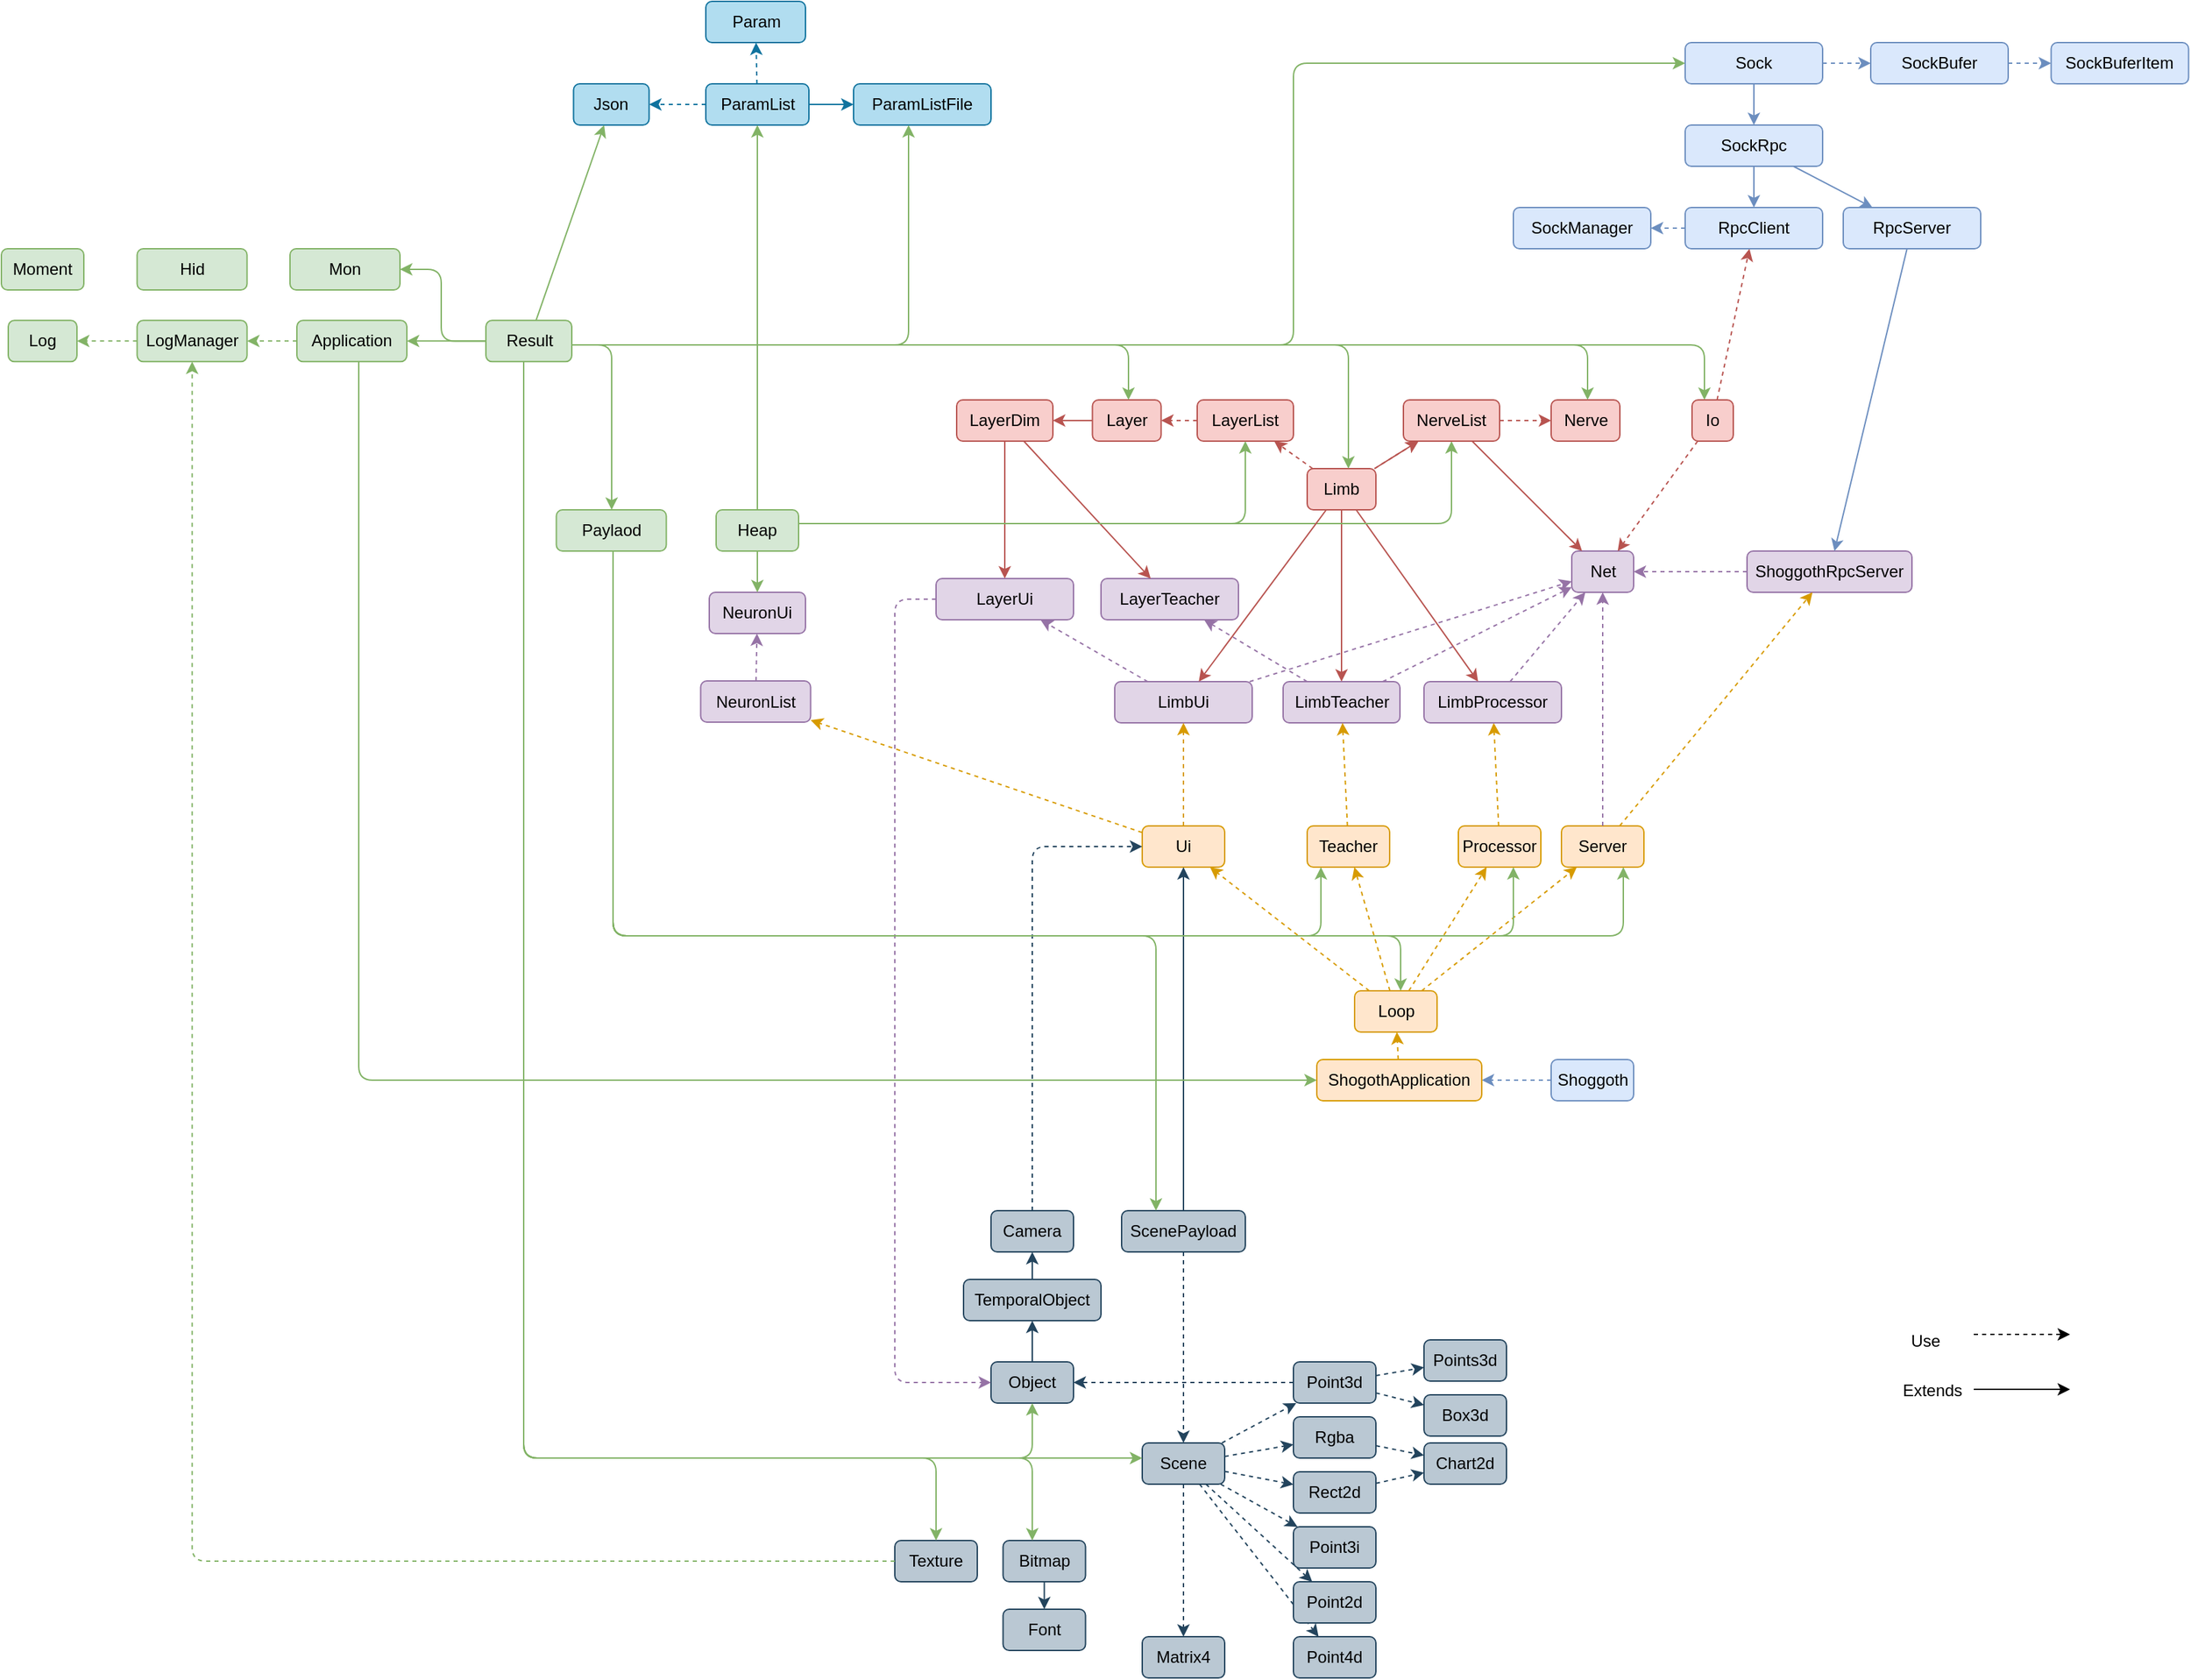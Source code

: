 <mxfile version="24.0.2" type="device">
  <diagram name="Страница — 1" id="72SPT2geHqqNimbWTybM">
    <mxGraphModel dx="3086" dy="752" grid="1" gridSize="10" guides="1" tooltips="1" connect="1" arrows="1" fold="1" page="1" pageScale="1" pageWidth="827" pageHeight="1169" background="none" math="0" shadow="0">
      <root>
        <mxCell id="0" />
        <mxCell id="1" parent="0" />
        <mxCell id="BPb5hYeniMufHD9t9Q5h-2" value="Shoggoth" style="text;html=1;align=center;verticalAlign=middle;whiteSpace=wrap;rounded=1;fillColor=#dae8fc;strokeColor=#6c8ebf;" parent="1" vertex="1">
          <mxGeometry x="-242.5" y="860" width="60" height="30" as="geometry" />
        </mxCell>
        <mxCell id="BPb5hYeniMufHD9t9Q5h-4" style="rounded=1;orthogonalLoop=1;jettySize=auto;html=1;dashed=1;fillColor=#dae8fc;strokeColor=#6c8ebf;" parent="1" source="BPb5hYeniMufHD9t9Q5h-2" target="BPb5hYeniMufHD9t9Q5h-3" edge="1">
          <mxGeometry relative="1" as="geometry">
            <mxPoint x="178.25" y="330" as="sourcePoint" />
          </mxGeometry>
        </mxCell>
        <mxCell id="BPb5hYeniMufHD9t9Q5h-3" value="ShogothApplication" style="text;html=1;align=center;verticalAlign=middle;whiteSpace=wrap;rounded=1;fillColor=#ffe6cc;strokeColor=#d79b00;" parent="1" vertex="1">
          <mxGeometry x="-413" y="860" width="120" height="30" as="geometry" />
        </mxCell>
        <mxCell id="BPb5hYeniMufHD9t9Q5h-6" style="rounded=1;orthogonalLoop=1;jettySize=auto;html=1;dashed=1;fillColor=#ffe6cc;strokeColor=#d79b00;" parent="1" source="BPb5hYeniMufHD9t9Q5h-14" target="BPb5hYeniMufHD9t9Q5h-5" edge="1">
          <mxGeometry relative="1" as="geometry">
            <mxPoint x="50" y="325.5" as="targetPoint" />
          </mxGeometry>
        </mxCell>
        <mxCell id="BPb5hYeniMufHD9t9Q5h-5" value="Server" style="text;html=1;align=center;verticalAlign=middle;whiteSpace=wrap;rounded=1;fillColor=#ffe6cc;strokeColor=#d79b00;" parent="1" vertex="1">
          <mxGeometry x="-235" y="690" width="60" height="30" as="geometry" />
        </mxCell>
        <mxCell id="BPb5hYeniMufHD9t9Q5h-8" style="rounded=1;orthogonalLoop=1;jettySize=auto;html=1;dashed=1;fillColor=#ffe6cc;strokeColor=#d79b00;" parent="1" source="BPb5hYeniMufHD9t9Q5h-14" target="BPb5hYeniMufHD9t9Q5h-7" edge="1">
          <mxGeometry relative="1" as="geometry">
            <mxPoint x="30" y="305.5" as="targetPoint" />
          </mxGeometry>
        </mxCell>
        <mxCell id="BPb5hYeniMufHD9t9Q5h-7" value="Teacher" style="text;html=1;align=center;verticalAlign=middle;whiteSpace=wrap;rounded=1;fillColor=#ffe6cc;strokeColor=#d79b00;" parent="1" vertex="1">
          <mxGeometry x="-420" y="690" width="60" height="30" as="geometry" />
        </mxCell>
        <mxCell id="BPb5hYeniMufHD9t9Q5h-9" value="Application" style="text;html=1;align=center;verticalAlign=middle;whiteSpace=wrap;rounded=1;fillColor=#d5e8d4;strokeColor=#82b366;" parent="1" vertex="1">
          <mxGeometry x="-1155" y="322.16" width="80" height="30" as="geometry" />
        </mxCell>
        <mxCell id="BPb5hYeniMufHD9t9Q5h-12" style="rounded=1;orthogonalLoop=1;jettySize=auto;html=1;dashed=1;fillColor=#ffe6cc;strokeColor=#d79b00;" parent="1" source="BPb5hYeniMufHD9t9Q5h-14" target="BPb5hYeniMufHD9t9Q5h-11" edge="1">
          <mxGeometry relative="1" as="geometry">
            <mxPoint x="220" y="665.5" as="targetPoint" />
          </mxGeometry>
        </mxCell>
        <mxCell id="BPb5hYeniMufHD9t9Q5h-11" value="Ui" style="text;html=1;align=center;verticalAlign=middle;whiteSpace=wrap;rounded=1;fillColor=#ffe6cc;strokeColor=#d79b00;" parent="1" vertex="1">
          <mxGeometry x="-540" y="690" width="60" height="30" as="geometry" />
        </mxCell>
        <mxCell id="BPb5hYeniMufHD9t9Q5h-15" style="rounded=1;orthogonalLoop=1;jettySize=auto;html=1;dashed=1;fillColor=#ffe6cc;strokeColor=#d79b00;" parent="1" source="BPb5hYeniMufHD9t9Q5h-3" target="BPb5hYeniMufHD9t9Q5h-14" edge="1">
          <mxGeometry relative="1" as="geometry">
            <mxPoint x="167" y="490" as="targetPoint" />
          </mxGeometry>
        </mxCell>
        <mxCell id="BPb5hYeniMufHD9t9Q5h-14" value="Loop" style="text;html=1;align=center;verticalAlign=middle;whiteSpace=wrap;rounded=1;fillColor=#ffe6cc;strokeColor=#d79b00;" parent="1" vertex="1">
          <mxGeometry x="-385.5" y="810" width="60" height="30" as="geometry" />
        </mxCell>
        <mxCell id="BPb5hYeniMufHD9t9Q5h-17" style="rounded=1;orthogonalLoop=1;jettySize=auto;html=1;dashed=1;fillColor=#ffe6cc;strokeColor=#d79b00;" parent="1" source="BPb5hYeniMufHD9t9Q5h-14" target="BPb5hYeniMufHD9t9Q5h-16" edge="1">
          <mxGeometry relative="1" as="geometry">
            <mxPoint x="90" y="315.5" as="targetPoint" />
          </mxGeometry>
        </mxCell>
        <mxCell id="BPb5hYeniMufHD9t9Q5h-16" value="Processor" style="text;html=1;align=center;verticalAlign=middle;whiteSpace=wrap;rounded=1;fillColor=#ffe6cc;strokeColor=#d79b00;" parent="1" vertex="1">
          <mxGeometry x="-310" y="690" width="60" height="30" as="geometry" />
        </mxCell>
        <mxCell id="BPb5hYeniMufHD9t9Q5h-19" style="rounded=1;orthogonalLoop=1;jettySize=auto;html=1;fillColor=#d5e8d4;strokeColor=#82b366;edgeStyle=orthogonalEdgeStyle;" parent="1" source="Z55XJMEU9uU-6QPWOgbq-85" target="BPb5hYeniMufHD9t9Q5h-7" edge="1">
          <mxGeometry relative="1" as="geometry">
            <mxPoint x="-820" y="805" as="sourcePoint" />
            <Array as="points">
              <mxPoint x="-925" y="770" />
              <mxPoint x="-410" y="770" />
            </Array>
          </mxGeometry>
        </mxCell>
        <mxCell id="BPb5hYeniMufHD9t9Q5h-24" style="rounded=1;orthogonalLoop=1;jettySize=auto;html=1;fillColor=#d5e8d4;strokeColor=#82b366;edgeStyle=orthogonalEdgeStyle;" parent="1" source="Z55XJMEU9uU-6QPWOgbq-85" target="BPb5hYeniMufHD9t9Q5h-14" edge="1">
          <mxGeometry relative="1" as="geometry">
            <mxPoint x="-820" y="805" as="sourcePoint" />
            <Array as="points">
              <mxPoint x="-925" y="770" />
              <mxPoint x="-352" y="770" />
            </Array>
          </mxGeometry>
        </mxCell>
        <mxCell id="BPb5hYeniMufHD9t9Q5h-20" style="rounded=1;orthogonalLoop=1;jettySize=auto;html=1;fillColor=#bac8d3;strokeColor=#23445d;" parent="1" source="Z55XJMEU9uU-6QPWOgbq-20" target="BPb5hYeniMufHD9t9Q5h-11" edge="1">
          <mxGeometry relative="1" as="geometry">
            <mxPoint x="-210" y="540" as="sourcePoint" />
            <mxPoint x="-60" y="400" as="targetPoint" />
          </mxGeometry>
        </mxCell>
        <mxCell id="BPb5hYeniMufHD9t9Q5h-22" style="rounded=1;orthogonalLoop=1;jettySize=auto;html=1;fillColor=#d5e8d4;strokeColor=#82b366;edgeStyle=orthogonalEdgeStyle;" parent="1" source="Z55XJMEU9uU-6QPWOgbq-85" target="BPb5hYeniMufHD9t9Q5h-5" edge="1">
          <mxGeometry relative="1" as="geometry">
            <mxPoint x="-820" y="805" as="sourcePoint" />
            <mxPoint x="-75" y="280" as="targetPoint" />
            <Array as="points">
              <mxPoint x="-925" y="770" />
              <mxPoint x="-190" y="770" />
            </Array>
          </mxGeometry>
        </mxCell>
        <mxCell id="BPb5hYeniMufHD9t9Q5h-23" style="rounded=1;orthogonalLoop=1;jettySize=auto;html=1;fillColor=#d5e8d4;strokeColor=#82b366;edgeStyle=orthogonalEdgeStyle;" parent="1" source="Z55XJMEU9uU-6QPWOgbq-85" target="BPb5hYeniMufHD9t9Q5h-16" edge="1">
          <mxGeometry relative="1" as="geometry">
            <mxPoint x="-820" y="805" as="sourcePoint" />
            <mxPoint x="-70" y="230" as="targetPoint" />
            <Array as="points">
              <mxPoint x="-925" y="770" />
              <mxPoint x="-270" y="770" />
            </Array>
          </mxGeometry>
        </mxCell>
        <mxCell id="BPb5hYeniMufHD9t9Q5h-28" style="rounded=1;orthogonalLoop=1;jettySize=auto;html=1;dashed=1;fillColor=#ffe6cc;strokeColor=#d79b00;" parent="1" source="BPb5hYeniMufHD9t9Q5h-16" target="BPb5hYeniMufHD9t9Q5h-25" edge="1">
          <mxGeometry relative="1" as="geometry">
            <mxPoint x="-210" y="660" as="targetPoint" />
          </mxGeometry>
        </mxCell>
        <mxCell id="BPb5hYeniMufHD9t9Q5h-25" value="LimbProcessor" style="text;html=1;align=center;verticalAlign=middle;whiteSpace=wrap;rounded=1;fillColor=#e1d5e7;strokeColor=#9673a6;" parent="1" vertex="1">
          <mxGeometry x="-335" y="585" width="100" height="30" as="geometry" />
        </mxCell>
        <mxCell id="BPb5hYeniMufHD9t9Q5h-26" value="LimbTeacher" style="text;html=1;align=center;verticalAlign=middle;whiteSpace=wrap;rounded=1;fillColor=#e1d5e7;strokeColor=#9673a6;" parent="1" vertex="1">
          <mxGeometry x="-437.5" y="585" width="85" height="30" as="geometry" />
        </mxCell>
        <mxCell id="BPb5hYeniMufHD9t9Q5h-27" value="LimbUi" style="text;html=1;align=center;verticalAlign=middle;whiteSpace=wrap;rounded=1;fillColor=#e1d5e7;strokeColor=#9673a6;" parent="1" vertex="1">
          <mxGeometry x="-560" y="585" width="100" height="30" as="geometry" />
        </mxCell>
        <mxCell id="BPb5hYeniMufHD9t9Q5h-29" style="rounded=1;orthogonalLoop=1;jettySize=auto;html=1;dashed=1;fillColor=#ffe6cc;strokeColor=#d79b00;" parent="1" source="BPb5hYeniMufHD9t9Q5h-7" target="BPb5hYeniMufHD9t9Q5h-26" edge="1">
          <mxGeometry relative="1" as="geometry">
            <mxPoint x="-190" y="372" as="sourcePoint" />
            <mxPoint x="-190" y="610" as="targetPoint" />
          </mxGeometry>
        </mxCell>
        <mxCell id="BPb5hYeniMufHD9t9Q5h-31" style="rounded=1;orthogonalLoop=1;jettySize=auto;html=1;dashed=1;fillColor=#ffe6cc;strokeColor=#d79b00;" parent="1" source="BPb5hYeniMufHD9t9Q5h-11" target="BPb5hYeniMufHD9t9Q5h-27" edge="1">
          <mxGeometry relative="1" as="geometry">
            <mxPoint x="-195" y="300" as="sourcePoint" />
            <mxPoint x="-230" y="620" as="targetPoint" />
          </mxGeometry>
        </mxCell>
        <mxCell id="BPb5hYeniMufHD9t9Q5h-32" value="Limb" style="text;html=1;align=center;verticalAlign=middle;whiteSpace=wrap;rounded=1;fillColor=#f8cecc;strokeColor=#b85450;" parent="1" vertex="1">
          <mxGeometry x="-420" y="430" width="50" height="30" as="geometry" />
        </mxCell>
        <mxCell id="BPb5hYeniMufHD9t9Q5h-33" style="rounded=1;orthogonalLoop=1;jettySize=auto;html=1;fillColor=#f8cecc;strokeColor=#b85450;" parent="1" source="BPb5hYeniMufHD9t9Q5h-32" target="BPb5hYeniMufHD9t9Q5h-25" edge="1">
          <mxGeometry relative="1" as="geometry">
            <mxPoint x="-227" y="250" as="sourcePoint" />
            <mxPoint x="-102" y="400" as="targetPoint" />
            <Array as="points" />
          </mxGeometry>
        </mxCell>
        <mxCell id="BPb5hYeniMufHD9t9Q5h-35" style="rounded=1;orthogonalLoop=1;jettySize=auto;html=1;fillColor=#f8cecc;strokeColor=#b85450;" parent="1" source="BPb5hYeniMufHD9t9Q5h-32" target="BPb5hYeniMufHD9t9Q5h-26" edge="1">
          <mxGeometry relative="1" as="geometry">
            <mxPoint x="-353" y="365" as="sourcePoint" />
            <mxPoint x="-290" y="365" as="targetPoint" />
            <Array as="points" />
          </mxGeometry>
        </mxCell>
        <mxCell id="BPb5hYeniMufHD9t9Q5h-36" value="Net" style="text;html=1;align=center;verticalAlign=middle;whiteSpace=wrap;rounded=1;fillColor=#e1d5e7;strokeColor=#9673a6;" parent="1" vertex="1">
          <mxGeometry x="-227.5" y="490" width="45" height="30" as="geometry" />
        </mxCell>
        <mxCell id="BPb5hYeniMufHD9t9Q5h-37" style="rounded=1;orthogonalLoop=1;jettySize=auto;html=1;fillColor=#f8cecc;strokeColor=#b85450;" parent="1" source="BPb5hYeniMufHD9t9Q5h-69" target="BPb5hYeniMufHD9t9Q5h-36" edge="1">
          <mxGeometry relative="1" as="geometry">
            <mxPoint x="-371" y="400" as="sourcePoint" />
            <mxPoint x="-306" y="420" as="targetPoint" />
            <Array as="points" />
          </mxGeometry>
        </mxCell>
        <mxCell id="BPb5hYeniMufHD9t9Q5h-39" style="rounded=1;orthogonalLoop=1;jettySize=auto;html=1;dashed=1;fillColor=#e1d5e7;strokeColor=#9673a6;" parent="1" source="BPb5hYeniMufHD9t9Q5h-25" target="BPb5hYeniMufHD9t9Q5h-36" edge="1">
          <mxGeometry relative="1" as="geometry">
            <mxPoint x="-190" y="415" as="sourcePoint" />
            <mxPoint x="-230" y="190" as="targetPoint" />
          </mxGeometry>
        </mxCell>
        <mxCell id="BPb5hYeniMufHD9t9Q5h-40" style="rounded=1;orthogonalLoop=1;jettySize=auto;html=1;dashed=1;fillColor=#e1d5e7;strokeColor=#9673a6;" parent="1" source="BPb5hYeniMufHD9t9Q5h-27" target="BPb5hYeniMufHD9t9Q5h-36" edge="1">
          <mxGeometry relative="1" as="geometry">
            <mxPoint x="-362" y="460" as="sourcePoint" />
            <mxPoint x="-220" y="180" as="targetPoint" />
          </mxGeometry>
        </mxCell>
        <mxCell id="BPb5hYeniMufHD9t9Q5h-41" style="rounded=1;orthogonalLoop=1;jettySize=auto;html=1;dashed=1;fillColor=#e1d5e7;strokeColor=#9673a6;" parent="1" source="BPb5hYeniMufHD9t9Q5h-26" target="BPb5hYeniMufHD9t9Q5h-36" edge="1">
          <mxGeometry relative="1" as="geometry">
            <mxPoint x="-381" y="460" as="sourcePoint" />
            <mxPoint x="-225" y="210" as="targetPoint" />
          </mxGeometry>
        </mxCell>
        <mxCell id="BPb5hYeniMufHD9t9Q5h-42" value="Layer" style="text;html=1;align=center;verticalAlign=middle;whiteSpace=wrap;rounded=1;fillColor=#f8cecc;strokeColor=#b85450;" parent="1" vertex="1">
          <mxGeometry x="-576.25" y="380" width="50" height="30" as="geometry" />
        </mxCell>
        <mxCell id="BPb5hYeniMufHD9t9Q5h-44" value="LayerTeacher" style="text;html=1;align=center;verticalAlign=middle;whiteSpace=wrap;rounded=1;fillColor=#e1d5e7;strokeColor=#9673a6;" parent="1" vertex="1">
          <mxGeometry x="-570" y="510" width="100" height="30" as="geometry" />
        </mxCell>
        <mxCell id="BPb5hYeniMufHD9t9Q5h-45" style="rounded=1;orthogonalLoop=1;jettySize=auto;html=1;fillColor=#f8cecc;strokeColor=#b85450;" parent="1" source="BPb5hYeniMufHD9t9Q5h-53" target="BPb5hYeniMufHD9t9Q5h-44" edge="1">
          <mxGeometry relative="1" as="geometry">
            <mxPoint x="-379" y="330" as="sourcePoint" />
            <mxPoint x="-264" y="400" as="targetPoint" />
          </mxGeometry>
        </mxCell>
        <mxCell id="BPb5hYeniMufHD9t9Q5h-46" style="rounded=1;orthogonalLoop=1;jettySize=auto;html=1;dashed=1;fillColor=#e1d5e7;strokeColor=#9673a6;" parent="1" source="BPb5hYeniMufHD9t9Q5h-26" target="BPb5hYeniMufHD9t9Q5h-44" edge="1">
          <mxGeometry relative="1" as="geometry">
            <mxPoint x="-363" y="345" as="sourcePoint" />
            <mxPoint x="-380" y="450" as="targetPoint" />
          </mxGeometry>
        </mxCell>
        <mxCell id="BPb5hYeniMufHD9t9Q5h-47" value="LayerUi" style="text;html=1;align=center;verticalAlign=middle;whiteSpace=wrap;rounded=1;fillColor=#e1d5e7;strokeColor=#9673a6;" parent="1" vertex="1">
          <mxGeometry x="-690" y="510" width="100" height="30" as="geometry" />
        </mxCell>
        <mxCell id="BPb5hYeniMufHD9t9Q5h-48" style="rounded=1;orthogonalLoop=1;jettySize=auto;html=1;dashed=1;fillColor=#e1d5e7;strokeColor=#9673a6;" parent="1" source="BPb5hYeniMufHD9t9Q5h-27" target="BPb5hYeniMufHD9t9Q5h-47" edge="1">
          <mxGeometry relative="1" as="geometry">
            <mxPoint x="-360" y="190" as="sourcePoint" />
            <mxPoint x="-300" y="610" as="targetPoint" />
          </mxGeometry>
        </mxCell>
        <mxCell id="BPb5hYeniMufHD9t9Q5h-49" style="rounded=1;orthogonalLoop=1;jettySize=auto;html=1;fillColor=#f8cecc;strokeColor=#b85450;" parent="1" source="BPb5hYeniMufHD9t9Q5h-42" target="BPb5hYeniMufHD9t9Q5h-53" edge="1">
          <mxGeometry relative="1" as="geometry">
            <mxPoint x="-95" y="325" as="sourcePoint" />
            <mxPoint x="-55" y="325" as="targetPoint" />
          </mxGeometry>
        </mxCell>
        <mxCell id="BPb5hYeniMufHD9t9Q5h-52" style="rounded=1;orthogonalLoop=1;jettySize=auto;html=1;dashed=1;fillColor=#f8cecc;strokeColor=#b85450;" parent="1" source="BPb5hYeniMufHD9t9Q5h-51" target="BPb5hYeniMufHD9t9Q5h-36" edge="1">
          <mxGeometry relative="1" as="geometry">
            <mxPoint x="-346" y="280" as="sourcePoint" />
            <mxPoint x="-420" y="220" as="targetPoint" />
          </mxGeometry>
        </mxCell>
        <mxCell id="BPb5hYeniMufHD9t9Q5h-53" value="LayerDim" style="text;html=1;align=center;verticalAlign=middle;whiteSpace=wrap;rounded=1;fillColor=#f8cecc;strokeColor=#b85450;" parent="1" vertex="1">
          <mxGeometry x="-675" y="380" width="70" height="30" as="geometry" />
        </mxCell>
        <mxCell id="BPb5hYeniMufHD9t9Q5h-54" style="rounded=1;orthogonalLoop=1;jettySize=auto;html=1;fillColor=#f8cecc;strokeColor=#b85450;" parent="1" source="BPb5hYeniMufHD9t9Q5h-53" target="BPb5hYeniMufHD9t9Q5h-47" edge="1">
          <mxGeometry relative="1" as="geometry">
            <mxPoint x="-460" y="378" as="sourcePoint" />
            <mxPoint x="-290" y="422" as="targetPoint" />
          </mxGeometry>
        </mxCell>
        <mxCell id="BPb5hYeniMufHD9t9Q5h-55" value="NeuronUi" style="text;html=1;align=center;verticalAlign=middle;whiteSpace=wrap;rounded=1;fillColor=#e1d5e7;strokeColor=#9673a6;" parent="1" vertex="1">
          <mxGeometry x="-855" y="520" width="70" height="30" as="geometry" />
        </mxCell>
        <mxCell id="BPb5hYeniMufHD9t9Q5h-57" value="NeuronList" style="text;html=1;align=center;verticalAlign=middle;whiteSpace=wrap;rounded=1;fillColor=#e1d5e7;strokeColor=#9673a6;" parent="1" vertex="1">
          <mxGeometry x="-861.25" y="584.5" width="80" height="30" as="geometry" />
        </mxCell>
        <mxCell id="BPb5hYeniMufHD9t9Q5h-58" style="rounded=1;orthogonalLoop=1;jettySize=auto;html=1;fillColor=#d5e8d4;strokeColor=#82b366;" parent="1" source="Z55XJMEU9uU-6QPWOgbq-43" target="BPb5hYeniMufHD9t9Q5h-55" edge="1">
          <mxGeometry relative="1" as="geometry">
            <mxPoint x="-10" y="435" as="sourcePoint" />
            <mxPoint x="-60" y="435" as="targetPoint" />
            <Array as="points" />
          </mxGeometry>
        </mxCell>
        <mxCell id="BPb5hYeniMufHD9t9Q5h-59" style="rounded=1;orthogonalLoop=1;jettySize=auto;html=1;dashed=1;fillColor=#e1d5e7;strokeColor=#9673a6;" parent="1" source="BPb5hYeniMufHD9t9Q5h-57" target="BPb5hYeniMufHD9t9Q5h-55" edge="1">
          <mxGeometry relative="1" as="geometry">
            <mxPoint x="-273" y="500" as="sourcePoint" />
            <mxPoint x="-490" y="830" as="targetPoint" />
          </mxGeometry>
        </mxCell>
        <mxCell id="BPb5hYeniMufHD9t9Q5h-61" style="rounded=1;orthogonalLoop=1;jettySize=auto;html=1;edgeStyle=orthogonalEdgeStyle;fillColor=#d5e8d4;strokeColor=#82b366;" parent="1" source="Z55XJMEU9uU-6QPWOgbq-44" target="BPb5hYeniMufHD9t9Q5h-42" edge="1">
          <mxGeometry relative="1" as="geometry">
            <mxPoint x="-520" y="545" as="sourcePoint" />
            <mxPoint x="-470" y="545" as="targetPoint" />
            <Array as="points">
              <mxPoint x="-550" y="340" />
            </Array>
          </mxGeometry>
        </mxCell>
        <mxCell id="BPb5hYeniMufHD9t9Q5h-62" value="LayerList" style="text;html=1;align=center;verticalAlign=middle;whiteSpace=wrap;rounded=1;fillColor=#f8cecc;strokeColor=#b85450;" parent="1" vertex="1">
          <mxGeometry x="-500" y="380" width="70" height="30" as="geometry" />
        </mxCell>
        <mxCell id="BPb5hYeniMufHD9t9Q5h-63" style="rounded=1;orthogonalLoop=1;jettySize=auto;html=1;edgeStyle=orthogonalEdgeStyle;fillColor=#d5e8d4;strokeColor=#82b366;" parent="1" source="Z55XJMEU9uU-6QPWOgbq-43" target="BPb5hYeniMufHD9t9Q5h-69" edge="1">
          <mxGeometry relative="1" as="geometry">
            <mxPoint x="120" y="696" as="sourcePoint" />
            <mxPoint x="-230" y="704" as="targetPoint" />
            <Array as="points">
              <mxPoint x="-757" y="470" />
              <mxPoint x="-305" y="470" />
            </Array>
          </mxGeometry>
        </mxCell>
        <mxCell id="BPb5hYeniMufHD9t9Q5h-64" style="rounded=1;orthogonalLoop=1;jettySize=auto;html=1;dashed=1;fillColor=#f8cecc;strokeColor=#b85450;" parent="1" source="BPb5hYeniMufHD9t9Q5h-62" target="BPb5hYeniMufHD9t9Q5h-42" edge="1">
          <mxGeometry relative="1" as="geometry">
            <mxPoint x="-36" y="352.5" as="sourcePoint" />
            <mxPoint x="-335" y="520" as="targetPoint" />
          </mxGeometry>
        </mxCell>
        <mxCell id="BPb5hYeniMufHD9t9Q5h-67" value="Nerve" style="text;html=1;align=center;verticalAlign=middle;whiteSpace=wrap;rounded=1;fillColor=#f8cecc;strokeColor=#b85450;" parent="1" vertex="1">
          <mxGeometry x="-242.5" y="380" width="50" height="30" as="geometry" />
        </mxCell>
        <mxCell id="BPb5hYeniMufHD9t9Q5h-68" style="rounded=1;orthogonalLoop=1;jettySize=auto;html=1;edgeStyle=orthogonalEdgeStyle;fillColor=#d5e8d4;strokeColor=#82b366;" parent="1" source="Z55XJMEU9uU-6QPWOgbq-44" target="BPb5hYeniMufHD9t9Q5h-67" edge="1">
          <mxGeometry relative="1" as="geometry">
            <mxPoint x="-686" y="560" as="sourcePoint" />
            <mxPoint x="-581" y="710" as="targetPoint" />
            <Array as="points">
              <mxPoint x="-216" y="340" />
            </Array>
          </mxGeometry>
        </mxCell>
        <mxCell id="BPb5hYeniMufHD9t9Q5h-70" style="rounded=1;orthogonalLoop=1;jettySize=auto;html=1;dashed=1;fillColor=#f8cecc;strokeColor=#b85450;" parent="1" source="BPb5hYeniMufHD9t9Q5h-69" target="BPb5hYeniMufHD9t9Q5h-67" edge="1">
          <mxGeometry relative="1" as="geometry">
            <mxPoint x="-345" y="457.5" as="sourcePoint" />
            <mxPoint x="-325" y="320" as="targetPoint" />
          </mxGeometry>
        </mxCell>
        <mxCell id="BPb5hYeniMufHD9t9Q5h-71" style="rounded=1;orthogonalLoop=1;jettySize=auto;html=1;edgeStyle=orthogonalEdgeStyle;fillColor=#d5e8d4;strokeColor=#82b366;" parent="1" source="Z55XJMEU9uU-6QPWOgbq-44" target="BPb5hYeniMufHD9t9Q5h-32" edge="1">
          <mxGeometry relative="1" as="geometry">
            <mxPoint x="-817" y="512" as="sourcePoint" />
            <mxPoint x="-695" y="460" as="targetPoint" />
            <Array as="points">
              <mxPoint x="-390" y="340" />
            </Array>
          </mxGeometry>
        </mxCell>
        <mxCell id="BPb5hYeniMufHD9t9Q5h-72" style="rounded=1;orthogonalLoop=1;jettySize=auto;html=1;edgeStyle=orthogonalEdgeStyle;fillColor=#d5e8d4;strokeColor=#82b366;" parent="1" source="Z55XJMEU9uU-6QPWOgbq-43" target="BPb5hYeniMufHD9t9Q5h-62" edge="1">
          <mxGeometry relative="1" as="geometry">
            <mxPoint x="-747" y="710" as="sourcePoint" />
            <mxPoint x="-580" y="460" as="targetPoint" />
            <Array as="points">
              <mxPoint x="-757" y="470" />
              <mxPoint x="-480" y="470" />
            </Array>
          </mxGeometry>
        </mxCell>
        <mxCell id="BPb5hYeniMufHD9t9Q5h-73" style="rounded=1;orthogonalLoop=1;jettySize=auto;html=1;dashed=1;fillColor=#f8cecc;strokeColor=#b85450;" parent="1" source="BPb5hYeniMufHD9t9Q5h-32" target="BPb5hYeniMufHD9t9Q5h-69" edge="1">
          <mxGeometry relative="1" as="geometry">
            <mxPoint x="-505" y="370" as="sourcePoint" />
            <mxPoint x="-305" y="370" as="targetPoint" />
          </mxGeometry>
        </mxCell>
        <mxCell id="BPb5hYeniMufHD9t9Q5h-74" style="rounded=1;orthogonalLoop=1;jettySize=auto;html=1;dashed=1;fillColor=#f8cecc;strokeColor=#b85450;" parent="1" source="BPb5hYeniMufHD9t9Q5h-32" target="BPb5hYeniMufHD9t9Q5h-62" edge="1">
          <mxGeometry relative="1" as="geometry">
            <mxPoint x="-455" y="425" as="sourcePoint" />
            <mxPoint x="-335" y="470" as="targetPoint" />
          </mxGeometry>
        </mxCell>
        <mxCell id="BPb5hYeniMufHD9t9Q5h-75" value="ShoggothRpcServer" style="text;html=1;align=center;verticalAlign=middle;whiteSpace=wrap;rounded=1;fillColor=#e1d5e7;strokeColor=#9673a6;" parent="1" vertex="1">
          <mxGeometry x="-100" y="490" width="120" height="30" as="geometry" />
        </mxCell>
        <mxCell id="BPb5hYeniMufHD9t9Q5h-76" style="rounded=1;orthogonalLoop=1;jettySize=auto;html=1;dashed=1;fillColor=#ffe6cc;strokeColor=#d79b00;" parent="1" source="BPb5hYeniMufHD9t9Q5h-5" target="BPb5hYeniMufHD9t9Q5h-75" edge="1">
          <mxGeometry relative="1" as="geometry">
            <mxPoint x="-41" y="425.5" as="sourcePoint" />
            <mxPoint x="20" y="335.5" as="targetPoint" />
          </mxGeometry>
        </mxCell>
        <mxCell id="BPb5hYeniMufHD9t9Q5h-78" style="rounded=1;orthogonalLoop=1;jettySize=auto;html=1;fillColor=#dae8fc;strokeColor=#6c8ebf;" parent="1" source="Z55XJMEU9uU-6QPWOgbq-25" target="BPb5hYeniMufHD9t9Q5h-75" edge="1">
          <mxGeometry relative="1" as="geometry">
            <mxPoint x="-70" y="190" as="sourcePoint" />
            <Array as="points" />
          </mxGeometry>
        </mxCell>
        <mxCell id="BPb5hYeniMufHD9t9Q5h-89" style="rounded=1;orthogonalLoop=1;jettySize=auto;html=1;edgeStyle=orthogonalEdgeStyle;fillColor=#d5e8d4;strokeColor=#82b366;" parent="1" source="Z55XJMEU9uU-6QPWOgbq-44" target="BPb5hYeniMufHD9t9Q5h-51" edge="1">
          <mxGeometry relative="1" as="geometry">
            <mxPoint x="-870" y="434" as="sourcePoint" />
            <mxPoint x="-560" y="426" as="targetPoint" />
            <Array as="points">
              <mxPoint x="-131" y="340" />
            </Array>
          </mxGeometry>
        </mxCell>
        <mxCell id="BPb5hYeniMufHD9t9Q5h-92" value="Object" style="text;html=1;align=center;verticalAlign=middle;whiteSpace=wrap;rounded=1;fillColor=#bac8d3;strokeColor=#23445d;" parent="1" vertex="1">
          <mxGeometry x="-650" y="1080" width="60" height="30" as="geometry" />
        </mxCell>
        <mxCell id="BPb5hYeniMufHD9t9Q5h-93" style="rounded=1;orthogonalLoop=1;jettySize=auto;html=1;dashed=1;fillColor=#e1d5e7;strokeColor=#9673a6;edgeStyle=orthogonalEdgeStyle;" parent="1" source="BPb5hYeniMufHD9t9Q5h-47" target="BPb5hYeniMufHD9t9Q5h-92" edge="1">
          <mxGeometry relative="1" as="geometry">
            <mxPoint x="-310" y="620" as="sourcePoint" />
            <mxPoint x="-525" y="440" as="targetPoint" />
            <Array as="points">
              <mxPoint x="-720" y="525" />
              <mxPoint x="-720" y="1095" />
            </Array>
          </mxGeometry>
        </mxCell>
        <mxCell id="Z55XJMEU9uU-6QPWOgbq-3" style="rounded=1;orthogonalLoop=1;jettySize=auto;html=1;dashed=1;fillColor=#e1d5e7;strokeColor=#9673a6;" parent="1" source="BPb5hYeniMufHD9t9Q5h-75" target="BPb5hYeniMufHD9t9Q5h-36" edge="1">
          <mxGeometry relative="1" as="geometry">
            <mxPoint x="-250" y="185" as="sourcePoint" />
            <mxPoint x="-400" y="255" as="targetPoint" />
          </mxGeometry>
        </mxCell>
        <mxCell id="Z55XJMEU9uU-6QPWOgbq-4" style="rounded=1;orthogonalLoop=1;jettySize=auto;html=1;dashed=1;" parent="1" edge="1">
          <mxGeometry relative="1" as="geometry">
            <mxPoint x="65" y="1060" as="sourcePoint" />
            <mxPoint x="135" y="1060" as="targetPoint" />
          </mxGeometry>
        </mxCell>
        <mxCell id="Z55XJMEU9uU-6QPWOgbq-5" value="Use" style="text;html=1;align=center;verticalAlign=middle;whiteSpace=wrap;rounded=1;" parent="1" vertex="1">
          <mxGeometry y="1050" width="60" height="30" as="geometry" />
        </mxCell>
        <mxCell id="Z55XJMEU9uU-6QPWOgbq-6" style="rounded=1;orthogonalLoop=1;jettySize=auto;html=1;" parent="1" edge="1">
          <mxGeometry relative="1" as="geometry">
            <mxPoint x="65" y="1100" as="sourcePoint" />
            <mxPoint x="135" y="1100" as="targetPoint" />
          </mxGeometry>
        </mxCell>
        <mxCell id="Z55XJMEU9uU-6QPWOgbq-7" value="Extends" style="text;html=1;align=center;verticalAlign=middle;whiteSpace=wrap;rounded=1;" parent="1" vertex="1">
          <mxGeometry x="5" y="1085.5" width="60" height="30" as="geometry" />
        </mxCell>
        <mxCell id="Z55XJMEU9uU-6QPWOgbq-12" style="rounded=1;orthogonalLoop=1;jettySize=auto;html=1;dashed=1;fillColor=#e1d5e7;strokeColor=#9673a6;" parent="1" source="BPb5hYeniMufHD9t9Q5h-5" target="BPb5hYeniMufHD9t9Q5h-36" edge="1">
          <mxGeometry relative="1" as="geometry">
            <mxPoint x="-216" y="700" as="sourcePoint" />
            <mxPoint x="-190" y="170" as="targetPoint" />
          </mxGeometry>
        </mxCell>
        <mxCell id="Z55XJMEU9uU-6QPWOgbq-15" style="rounded=1;orthogonalLoop=1;jettySize=auto;html=1;dashed=1;fillColor=#ffe6cc;strokeColor=#d79b00;" parent="1" source="BPb5hYeniMufHD9t9Q5h-11" target="BPb5hYeniMufHD9t9Q5h-57" edge="1">
          <mxGeometry relative="1" as="geometry">
            <mxPoint x="-150" y="745.5" as="sourcePoint" />
            <mxPoint x="-120" y="590.5" as="targetPoint" />
          </mxGeometry>
        </mxCell>
        <mxCell id="Z55XJMEU9uU-6QPWOgbq-17" value="Camera" style="text;html=1;align=center;verticalAlign=middle;whiteSpace=wrap;rounded=1;fillColor=#bac8d3;strokeColor=#23445d;" parent="1" vertex="1">
          <mxGeometry x="-650" y="970" width="60" height="30" as="geometry" />
        </mxCell>
        <mxCell id="Z55XJMEU9uU-6QPWOgbq-19" style="rounded=1;orthogonalLoop=1;jettySize=auto;html=1;dashed=1;fillColor=#bac8d3;strokeColor=#23445d;edgeStyle=orthogonalEdgeStyle;" parent="1" source="Z55XJMEU9uU-6QPWOgbq-17" target="BPb5hYeniMufHD9t9Q5h-11" edge="1">
          <mxGeometry relative="1" as="geometry">
            <mxPoint x="-260" y="770" as="sourcePoint" />
            <mxPoint x="-70" y="710" as="targetPoint" />
            <Array as="points">
              <mxPoint x="-620" y="705" />
            </Array>
          </mxGeometry>
        </mxCell>
        <mxCell id="Z55XJMEU9uU-6QPWOgbq-20" value="ScenePayload" style="text;html=1;align=center;verticalAlign=middle;whiteSpace=wrap;rounded=1;fillColor=#bac8d3;strokeColor=#23445d;" parent="1" vertex="1">
          <mxGeometry x="-555" y="970" width="90" height="30" as="geometry" />
        </mxCell>
        <mxCell id="Z55XJMEU9uU-6QPWOgbq-21" style="rounded=1;orthogonalLoop=1;jettySize=auto;html=1;dashed=1;fillColor=#f8cecc;strokeColor=#b85450;" parent="1" source="BPb5hYeniMufHD9t9Q5h-51" target="Z55XJMEU9uU-6QPWOgbq-24" edge="1">
          <mxGeometry relative="1" as="geometry">
            <mxPoint x="-540" y="190" as="sourcePoint" />
            <mxPoint x="-310" y="80" as="targetPoint" />
          </mxGeometry>
        </mxCell>
        <mxCell id="Z55XJMEU9uU-6QPWOgbq-24" value="RpcClient" style="text;html=1;align=center;verticalAlign=middle;whiteSpace=wrap;rounded=1;fillColor=#dae8fc;strokeColor=#6c8ebf;" parent="1" vertex="1">
          <mxGeometry x="-145" y="240" width="100" height="30" as="geometry" />
        </mxCell>
        <mxCell id="Z55XJMEU9uU-6QPWOgbq-25" value="RpcServer" style="text;html=1;align=center;verticalAlign=middle;whiteSpace=wrap;rounded=1;fillColor=#dae8fc;strokeColor=#6c8ebf;" parent="1" vertex="1">
          <mxGeometry x="-30" y="240" width="100" height="30" as="geometry" />
        </mxCell>
        <mxCell id="Z55XJMEU9uU-6QPWOgbq-26" value="Sock" style="text;html=1;align=center;verticalAlign=middle;whiteSpace=wrap;rounded=1;fillColor=#dae8fc;strokeColor=#6c8ebf;" parent="1" vertex="1">
          <mxGeometry x="-145" y="120" width="100" height="30" as="geometry" />
        </mxCell>
        <mxCell id="Z55XJMEU9uU-6QPWOgbq-27" value="SockRpc" style="text;html=1;align=center;verticalAlign=middle;whiteSpace=wrap;rounded=1;fillColor=#dae8fc;strokeColor=#6c8ebf;" parent="1" vertex="1">
          <mxGeometry x="-145" y="180" width="100" height="30" as="geometry" />
        </mxCell>
        <mxCell id="Z55XJMEU9uU-6QPWOgbq-28" style="rounded=1;orthogonalLoop=1;jettySize=auto;html=1;fillColor=#dae8fc;strokeColor=#6c8ebf;" parent="1" source="Z55XJMEU9uU-6QPWOgbq-26" target="Z55XJMEU9uU-6QPWOgbq-27" edge="1">
          <mxGeometry relative="1" as="geometry">
            <mxPoint x="70" y="260" as="sourcePoint" />
            <mxPoint x="180" y="620" as="targetPoint" />
          </mxGeometry>
        </mxCell>
        <mxCell id="Z55XJMEU9uU-6QPWOgbq-29" value="SockManager" style="text;html=1;align=center;verticalAlign=middle;whiteSpace=wrap;rounded=1;fillColor=#dae8fc;strokeColor=#6c8ebf;" parent="1" vertex="1">
          <mxGeometry x="-270" y="240" width="100" height="30" as="geometry" />
        </mxCell>
        <mxCell id="Z55XJMEU9uU-6QPWOgbq-31" value="SockBufer" style="text;html=1;align=center;verticalAlign=middle;whiteSpace=wrap;rounded=1;fillColor=#dae8fc;strokeColor=#6c8ebf;" parent="1" vertex="1">
          <mxGeometry x="-10" y="120" width="100" height="30" as="geometry" />
        </mxCell>
        <mxCell id="Z55XJMEU9uU-6QPWOgbq-33" value="SockBuferItem" style="text;html=1;align=center;verticalAlign=middle;whiteSpace=wrap;rounded=1;fillColor=#dae8fc;strokeColor=#6c8ebf;" parent="1" vertex="1">
          <mxGeometry x="121.25" y="120" width="100" height="30" as="geometry" />
        </mxCell>
        <mxCell id="Z55XJMEU9uU-6QPWOgbq-35" style="rounded=1;orthogonalLoop=1;jettySize=auto;html=1;dashed=1;fillColor=#dae8fc;strokeColor=#6c8ebf;" parent="1" source="Z55XJMEU9uU-6QPWOgbq-31" target="Z55XJMEU9uU-6QPWOgbq-33" edge="1">
          <mxGeometry relative="1" as="geometry">
            <mxPoint x="960" y="-10" as="sourcePoint" />
            <mxPoint x="100" y="90" as="targetPoint" />
          </mxGeometry>
        </mxCell>
        <mxCell id="Z55XJMEU9uU-6QPWOgbq-36" style="rounded=1;orthogonalLoop=1;jettySize=auto;html=1;fillColor=#dae8fc;strokeColor=#6c8ebf;" parent="1" source="Z55XJMEU9uU-6QPWOgbq-27" target="Z55XJMEU9uU-6QPWOgbq-25" edge="1">
          <mxGeometry relative="1" as="geometry">
            <mxPoint x="90" y="160" as="sourcePoint" />
            <mxPoint x="80" y="73" as="targetPoint" />
          </mxGeometry>
        </mxCell>
        <mxCell id="Z55XJMEU9uU-6QPWOgbq-37" style="rounded=1;orthogonalLoop=1;jettySize=auto;html=1;fillColor=#dae8fc;strokeColor=#6c8ebf;" parent="1" source="Z55XJMEU9uU-6QPWOgbq-27" target="Z55XJMEU9uU-6QPWOgbq-24" edge="1">
          <mxGeometry relative="1" as="geometry">
            <mxPoint x="102" y="90" as="sourcePoint" />
            <mxPoint x="8" y="140" as="targetPoint" />
          </mxGeometry>
        </mxCell>
        <mxCell id="Z55XJMEU9uU-6QPWOgbq-38" style="rounded=1;orthogonalLoop=1;jettySize=auto;html=1;dashed=1;fillColor=#dae8fc;strokeColor=#6c8ebf;" parent="1" source="Z55XJMEU9uU-6QPWOgbq-24" target="Z55XJMEU9uU-6QPWOgbq-29" edge="1">
          <mxGeometry relative="1" as="geometry">
            <mxPoint x="358" y="170" as="sourcePoint" />
            <mxPoint x="-280" y="340" as="targetPoint" />
          </mxGeometry>
        </mxCell>
        <mxCell id="Z55XJMEU9uU-6QPWOgbq-39" style="rounded=1;orthogonalLoop=1;jettySize=auto;html=1;dashed=1;fillColor=#dae8fc;strokeColor=#6c8ebf;" parent="1" source="Z55XJMEU9uU-6QPWOgbq-26" target="Z55XJMEU9uU-6QPWOgbq-31" edge="1">
          <mxGeometry relative="1" as="geometry">
            <mxPoint x="220" y="170" as="sourcePoint" />
            <mxPoint x="370" y="170" as="targetPoint" />
          </mxGeometry>
        </mxCell>
        <mxCell id="Z55XJMEU9uU-6QPWOgbq-40" style="rounded=1;orthogonalLoop=1;jettySize=auto;html=1;fillColor=#d5e8d4;strokeColor=#82b366;edgeStyle=orthogonalEdgeStyle;" parent="1" source="Z55XJMEU9uU-6QPWOgbq-44" target="Z55XJMEU9uU-6QPWOgbq-26" edge="1">
          <mxGeometry relative="1" as="geometry">
            <mxPoint x="-814" y="430" as="sourcePoint" />
            <mxPoint x="-580" y="285" as="targetPoint" />
            <Array as="points">
              <mxPoint x="-430" y="340" />
              <mxPoint x="-430" y="135" />
            </Array>
          </mxGeometry>
        </mxCell>
        <mxCell id="Z55XJMEU9uU-6QPWOgbq-43" value="Heap" style="text;html=1;align=center;verticalAlign=middle;whiteSpace=wrap;rounded=1;fillColor=#d5e8d4;strokeColor=#82b366;" parent="1" vertex="1">
          <mxGeometry x="-850" y="460" width="60" height="30" as="geometry" />
        </mxCell>
        <mxCell id="Z55XJMEU9uU-6QPWOgbq-44" value="Result" style="text;html=1;align=center;verticalAlign=middle;whiteSpace=wrap;rounded=1;fillColor=#d5e8d4;strokeColor=#82b366;" parent="1" vertex="1">
          <mxGeometry x="-1017.5" y="322.16" width="62.5" height="30" as="geometry" />
        </mxCell>
        <mxCell id="Z55XJMEU9uU-6QPWOgbq-47" value="Hid" style="text;html=1;align=center;verticalAlign=middle;whiteSpace=wrap;rounded=1;fillColor=#d5e8d4;strokeColor=#82b366;" parent="1" vertex="1">
          <mxGeometry x="-1271.25" y="270" width="80" height="30" as="geometry" />
        </mxCell>
        <mxCell id="Z55XJMEU9uU-6QPWOgbq-48" value="Log" style="text;html=1;align=center;verticalAlign=middle;whiteSpace=wrap;rounded=1;fillColor=#d5e8d4;strokeColor=#82b366;" parent="1" vertex="1">
          <mxGeometry x="-1365" y="322.16" width="50" height="30" as="geometry" />
        </mxCell>
        <mxCell id="Z55XJMEU9uU-6QPWOgbq-49" value="LogManager" style="text;html=1;align=center;verticalAlign=middle;whiteSpace=wrap;rounded=1;fillColor=#d5e8d4;strokeColor=#82b366;" parent="1" vertex="1">
          <mxGeometry x="-1271.25" y="322.16" width="80" height="30" as="geometry" />
        </mxCell>
        <mxCell id="Z55XJMEU9uU-6QPWOgbq-50" style="rounded=1;orthogonalLoop=1;jettySize=auto;html=1;dashed=1;fillColor=#d5e8d4;strokeColor=#82b366;" parent="1" source="Z55XJMEU9uU-6QPWOgbq-49" target="Z55XJMEU9uU-6QPWOgbq-48" edge="1">
          <mxGeometry relative="1" as="geometry">
            <mxPoint x="-1340" y="442.16" as="sourcePoint" />
            <mxPoint x="-2062.75" y="174.66" as="targetPoint" />
          </mxGeometry>
        </mxCell>
        <mxCell id="Z55XJMEU9uU-6QPWOgbq-53" value="Mon" style="text;html=1;align=center;verticalAlign=middle;whiteSpace=wrap;rounded=1;fillColor=#d5e8d4;strokeColor=#82b366;" parent="1" vertex="1">
          <mxGeometry x="-1160" y="270" width="80" height="30" as="geometry" />
        </mxCell>
        <mxCell id="Z55XJMEU9uU-6QPWOgbq-54" style="rounded=1;orthogonalLoop=1;jettySize=auto;html=1;fillColor=#d5e8d4;strokeColor=#82b366;edgeStyle=orthogonalEdgeStyle;" parent="1" source="Z55XJMEU9uU-6QPWOgbq-44" target="Z55XJMEU9uU-6QPWOgbq-53" edge="1">
          <mxGeometry relative="1" as="geometry">
            <mxPoint x="-1206.25" y="479.66" as="sourcePoint" />
            <mxPoint x="-1226.25" y="544.66" as="targetPoint" />
            <Array as="points">
              <mxPoint x="-1050" y="337" />
              <mxPoint x="-1050" y="285" />
            </Array>
          </mxGeometry>
        </mxCell>
        <mxCell id="Z55XJMEU9uU-6QPWOgbq-56" value="Moment" style="text;html=1;align=center;verticalAlign=middle;whiteSpace=wrap;rounded=1;fillColor=#d5e8d4;strokeColor=#82b366;" parent="1" vertex="1">
          <mxGeometry x="-1370" y="270" width="60" height="30" as="geometry" />
        </mxCell>
        <mxCell id="Z55XJMEU9uU-6QPWOgbq-58" style="rounded=1;orthogonalLoop=1;jettySize=auto;html=1;fillColor=#d5e8d4;strokeColor=#82b366;" parent="1" source="Z55XJMEU9uU-6QPWOgbq-44" target="BPb5hYeniMufHD9t9Q5h-9" edge="1">
          <mxGeometry relative="1" as="geometry">
            <mxPoint x="-1184.25" y="479.66" as="sourcePoint" />
            <mxPoint x="-1040" y="290" as="targetPoint" />
          </mxGeometry>
        </mxCell>
        <mxCell id="Z55XJMEU9uU-6QPWOgbq-62" value="Json" style="text;html=1;align=center;verticalAlign=middle;whiteSpace=wrap;rounded=1;fillColor=#b1ddf0;strokeColor=#10739e;" parent="1" vertex="1">
          <mxGeometry x="-953.75" y="150" width="55" height="30" as="geometry" />
        </mxCell>
        <mxCell id="Z55XJMEU9uU-6QPWOgbq-63" value="Param" style="text;html=1;align=center;verticalAlign=middle;whiteSpace=wrap;rounded=1;fillColor=#b1ddf0;strokeColor=#10739e;" parent="1" vertex="1">
          <mxGeometry x="-857.5" y="90" width="72.5" height="30" as="geometry" />
        </mxCell>
        <mxCell id="Z55XJMEU9uU-6QPWOgbq-64" value="ParamList" style="text;html=1;align=center;verticalAlign=middle;whiteSpace=wrap;rounded=1;fillColor=#b1ddf0;strokeColor=#10739e;" parent="1" vertex="1">
          <mxGeometry x="-857.5" y="150" width="75" height="30" as="geometry" />
        </mxCell>
        <mxCell id="Z55XJMEU9uU-6QPWOgbq-65" style="rounded=1;orthogonalLoop=1;jettySize=auto;html=1;fillColor=#d5e8d4;strokeColor=#82b366;" parent="1" source="Z55XJMEU9uU-6QPWOgbq-43" target="Z55XJMEU9uU-6QPWOgbq-64" edge="1">
          <mxGeometry relative="1" as="geometry">
            <mxPoint x="-755" y="830" as="sourcePoint" />
            <mxPoint x="-755" y="805" as="targetPoint" />
            <Array as="points" />
          </mxGeometry>
        </mxCell>
        <mxCell id="Z55XJMEU9uU-6QPWOgbq-66" value="ParamListFile" style="text;html=1;align=center;verticalAlign=middle;whiteSpace=wrap;rounded=1;fillColor=#b1ddf0;strokeColor=#10739e;" parent="1" vertex="1">
          <mxGeometry x="-750" y="150" width="100" height="30" as="geometry" />
        </mxCell>
        <mxCell id="Z55XJMEU9uU-6QPWOgbq-67" style="rounded=1;orthogonalLoop=1;jettySize=auto;html=1;fillColor=#b1ddf0;strokeColor=#10739e;" parent="1" source="Z55XJMEU9uU-6QPWOgbq-64" target="Z55XJMEU9uU-6QPWOgbq-66" edge="1">
          <mxGeometry relative="1" as="geometry">
            <mxPoint x="-965" y="215" as="sourcePoint" />
            <mxPoint x="-960" y="35" as="targetPoint" />
          </mxGeometry>
        </mxCell>
        <mxCell id="Z55XJMEU9uU-6QPWOgbq-68" style="rounded=1;orthogonalLoop=1;jettySize=auto;html=1;fillColor=#d5e8d4;strokeColor=#82b366;edgeStyle=orthogonalEdgeStyle;" parent="1" source="Z55XJMEU9uU-6QPWOgbq-44" target="Z55XJMEU9uU-6QPWOgbq-66" edge="1">
          <mxGeometry relative="1" as="geometry">
            <mxPoint x="-985" y="755" as="sourcePoint" />
            <mxPoint x="-980" y="575" as="targetPoint" />
            <Array as="points">
              <mxPoint x="-710" y="340" />
            </Array>
          </mxGeometry>
        </mxCell>
        <mxCell id="Z55XJMEU9uU-6QPWOgbq-70" style="rounded=1;orthogonalLoop=1;jettySize=auto;html=1;fillColor=#d5e8d4;strokeColor=#82b366;" parent="1" source="Z55XJMEU9uU-6QPWOgbq-44" target="Z55XJMEU9uU-6QPWOgbq-62" edge="1">
          <mxGeometry relative="1" as="geometry">
            <mxPoint x="-1050" y="810" as="sourcePoint" />
            <mxPoint x="-1085" y="695" as="targetPoint" />
          </mxGeometry>
        </mxCell>
        <mxCell id="Z55XJMEU9uU-6QPWOgbq-71" style="rounded=1;orthogonalLoop=1;jettySize=auto;html=1;dashed=1;fillColor=#b1ddf0;strokeColor=#10739e;" parent="1" source="Z55XJMEU9uU-6QPWOgbq-64" target="Z55XJMEU9uU-6QPWOgbq-62" edge="1">
          <mxGeometry relative="1" as="geometry">
            <mxPoint x="-500" y="90" as="sourcePoint" />
            <mxPoint x="-840" y="-80" as="targetPoint" />
          </mxGeometry>
        </mxCell>
        <mxCell id="Z55XJMEU9uU-6QPWOgbq-72" style="rounded=1;orthogonalLoop=1;jettySize=auto;html=1;dashed=1;fillColor=#b1ddf0;strokeColor=#10739e;" parent="1" source="Z55XJMEU9uU-6QPWOgbq-64" target="Z55XJMEU9uU-6QPWOgbq-63" edge="1">
          <mxGeometry relative="1" as="geometry">
            <mxPoint x="-758.75" y="130" as="sourcePoint" />
            <mxPoint x="-750" y="50" as="targetPoint" />
          </mxGeometry>
        </mxCell>
        <mxCell id="Z55XJMEU9uU-6QPWOgbq-81" style="rounded=1;orthogonalLoop=1;jettySize=auto;html=1;fillColor=#d5e8d4;strokeColor=#82b366;edgeStyle=orthogonalEdgeStyle;" parent="1" source="BPb5hYeniMufHD9t9Q5h-9" target="BPb5hYeniMufHD9t9Q5h-3" edge="1">
          <mxGeometry relative="1" as="geometry">
            <mxPoint x="-935" y="741.701" as="sourcePoint" />
            <mxPoint x="-123.75" y="374.5" as="targetPoint" />
            <Array as="points">
              <mxPoint x="-1110" y="875" />
            </Array>
          </mxGeometry>
        </mxCell>
        <mxCell id="Z55XJMEU9uU-6QPWOgbq-85" value="Paylaod" style="text;html=1;align=center;verticalAlign=middle;whiteSpace=wrap;rounded=1;fillColor=#d5e8d4;strokeColor=#82b366;" parent="1" vertex="1">
          <mxGeometry x="-966.25" y="460" width="80" height="30" as="geometry" />
        </mxCell>
        <mxCell id="Z55XJMEU9uU-6QPWOgbq-87" style="rounded=1;orthogonalLoop=1;jettySize=auto;html=1;fillColor=#d5e8d4;strokeColor=#82b366;edgeStyle=orthogonalEdgeStyle;" parent="1" source="Z55XJMEU9uU-6QPWOgbq-44" target="Z55XJMEU9uU-6QPWOgbq-85" edge="1">
          <mxGeometry relative="1" as="geometry">
            <mxPoint x="-922.5" y="322.16" as="sourcePoint" />
            <mxPoint x="-1095.75" y="320" as="targetPoint" />
            <Array as="points">
              <mxPoint x="-926" y="340" />
            </Array>
          </mxGeometry>
        </mxCell>
        <mxCell id="Z55XJMEU9uU-6QPWOgbq-91" style="rounded=1;orthogonalLoop=1;jettySize=auto;html=1;dashed=1;fillColor=#d5e8d4;strokeColor=#82b366;" parent="1" source="BPb5hYeniMufHD9t9Q5h-9" target="Z55XJMEU9uU-6QPWOgbq-49" edge="1">
          <mxGeometry relative="1" as="geometry">
            <mxPoint x="-1262" y="372.16" as="sourcePoint" />
            <mxPoint x="-1368" y="465.16" as="targetPoint" />
          </mxGeometry>
        </mxCell>
        <mxCell id="Z55XJMEU9uU-6QPWOgbq-92" style="rounded=1;orthogonalLoop=1;jettySize=auto;html=1;fillColor=#d5e8d4;strokeColor=#82b366;edgeStyle=orthogonalEdgeStyle;" parent="1" source="Z55XJMEU9uU-6QPWOgbq-85" target="Z55XJMEU9uU-6QPWOgbq-20" edge="1">
          <mxGeometry relative="1" as="geometry">
            <mxPoint x="-841.916" y="820" as="sourcePoint" />
            <mxPoint x="-880" y="1380.5" as="targetPoint" />
            <Array as="points">
              <mxPoint x="-925" y="770" />
              <mxPoint x="-530" y="770" />
            </Array>
          </mxGeometry>
        </mxCell>
        <mxCell id="Z55XJMEU9uU-6QPWOgbq-125" value="Texture" style="text;html=1;align=center;verticalAlign=middle;whiteSpace=wrap;rounded=1;fillColor=#bac8d3;strokeColor=#23445d;" parent="1" vertex="1">
          <mxGeometry x="-720" y="1210" width="60" height="30" as="geometry" />
        </mxCell>
        <mxCell id="Z55XJMEU9uU-6QPWOgbq-126" value="Scene" style="text;html=1;align=center;verticalAlign=middle;whiteSpace=wrap;rounded=1;fillColor=#bac8d3;strokeColor=#23445d;" parent="1" vertex="1">
          <mxGeometry x="-540" y="1139" width="60" height="30" as="geometry" />
        </mxCell>
        <mxCell id="Z55XJMEU9uU-6QPWOgbq-127" style="rounded=1;orthogonalLoop=1;jettySize=auto;html=1;dashed=1;fillColor=#bac8d3;strokeColor=#23445d;" parent="1" source="Z55XJMEU9uU-6QPWOgbq-20" target="Z55XJMEU9uU-6QPWOgbq-126" edge="1">
          <mxGeometry relative="1" as="geometry">
            <mxPoint x="-514" y="780" as="sourcePoint" />
            <mxPoint x="-435" y="970" as="targetPoint" />
          </mxGeometry>
        </mxCell>
        <mxCell id="Z55XJMEU9uU-6QPWOgbq-130" style="rounded=1;orthogonalLoop=1;jettySize=auto;html=1;fillColor=#d5e8d4;strokeColor=#82b366;edgeStyle=orthogonalEdgeStyle;" parent="1" source="Z55XJMEU9uU-6QPWOgbq-44" target="Z55XJMEU9uU-6QPWOgbq-125" edge="1">
          <mxGeometry relative="1" as="geometry">
            <mxPoint x="-636.154" y="1175" as="sourcePoint" />
            <mxPoint x="-1269" y="820" as="targetPoint" />
            <Array as="points">
              <mxPoint x="-990" y="337" />
              <mxPoint x="-990" y="1150" />
              <mxPoint x="-690" y="1150" />
            </Array>
          </mxGeometry>
        </mxCell>
        <mxCell id="Z55XJMEU9uU-6QPWOgbq-135" style="rounded=1;orthogonalLoop=1;jettySize=auto;html=1;dashed=1;fillColor=#d5e8d4;strokeColor=#82b366;edgeStyle=orthogonalEdgeStyle;" parent="1" source="Z55XJMEU9uU-6QPWOgbq-125" target="Z55XJMEU9uU-6QPWOgbq-49" edge="1">
          <mxGeometry relative="1" as="geometry">
            <mxPoint x="-1473.75" y="755.5" as="sourcePoint" />
            <mxPoint x="-1518.75" y="755.5" as="targetPoint" />
          </mxGeometry>
        </mxCell>
        <mxCell id="Z55XJMEU9uU-6QPWOgbq-136" value="TemporalObject" style="text;html=1;align=center;verticalAlign=middle;whiteSpace=wrap;rounded=1;fillColor=#bac8d3;strokeColor=#23445d;" parent="1" vertex="1">
          <mxGeometry x="-670" y="1020" width="100" height="30" as="geometry" />
        </mxCell>
        <mxCell id="Z55XJMEU9uU-6QPWOgbq-138" style="rounded=1;orthogonalLoop=1;jettySize=auto;html=1;fillColor=#bac8d3;strokeColor=#23445d;" parent="1" source="BPb5hYeniMufHD9t9Q5h-92" target="Z55XJMEU9uU-6QPWOgbq-136" edge="1">
          <mxGeometry relative="1" as="geometry">
            <mxPoint x="-520" y="970" as="sourcePoint" />
            <mxPoint x="-520" y="780" as="targetPoint" />
          </mxGeometry>
        </mxCell>
        <mxCell id="Z55XJMEU9uU-6QPWOgbq-139" style="rounded=1;orthogonalLoop=1;jettySize=auto;html=1;fillColor=#d5e8d4;strokeColor=#82b366;edgeStyle=orthogonalEdgeStyle;" parent="1" source="Z55XJMEU9uU-6QPWOgbq-44" target="Z55XJMEU9uU-6QPWOgbq-126" edge="1">
          <mxGeometry relative="1" as="geometry">
            <mxPoint x="-590" y="1161.364" as="sourcePoint" />
            <mxPoint x="-741" y="1057" as="targetPoint" />
            <Array as="points">
              <mxPoint x="-990" y="337" />
              <mxPoint x="-990" y="1150" />
            </Array>
          </mxGeometry>
        </mxCell>
        <mxCell id="Z55XJMEU9uU-6QPWOgbq-140" value="Rgba" style="text;html=1;align=center;verticalAlign=middle;whiteSpace=wrap;rounded=1;fillColor=#bac8d3;strokeColor=#23445d;" parent="1" vertex="1">
          <mxGeometry x="-430" y="1120" width="60" height="30" as="geometry" />
        </mxCell>
        <mxCell id="Z55XJMEU9uU-6QPWOgbq-141" style="rounded=1;orthogonalLoop=1;jettySize=auto;html=1;dashed=1;fillColor=#bac8d3;strokeColor=#23445d;" parent="1" source="Z55XJMEU9uU-6QPWOgbq-126" target="Z55XJMEU9uU-6QPWOgbq-140" edge="1">
          <mxGeometry relative="1" as="geometry">
            <mxPoint x="-390" y="1050" as="sourcePoint" />
            <mxPoint x="-504" y="1050" as="targetPoint" />
          </mxGeometry>
        </mxCell>
        <mxCell id="Z55XJMEU9uU-6QPWOgbq-142" value="Rect2d" style="text;html=1;align=center;verticalAlign=middle;whiteSpace=wrap;rounded=1;fillColor=#bac8d3;strokeColor=#23445d;" parent="1" vertex="1">
          <mxGeometry x="-430" y="1160" width="60" height="30" as="geometry" />
        </mxCell>
        <mxCell id="Z55XJMEU9uU-6QPWOgbq-143" value="Point3d" style="text;html=1;align=center;verticalAlign=middle;whiteSpace=wrap;rounded=1;fillColor=#bac8d3;strokeColor=#23445d;" parent="1" vertex="1">
          <mxGeometry x="-430" y="1080" width="60" height="30" as="geometry" />
        </mxCell>
        <mxCell id="Z55XJMEU9uU-6QPWOgbq-144" style="rounded=1;orthogonalLoop=1;jettySize=auto;html=1;dashed=1;fillColor=#bac8d3;strokeColor=#23445d;" parent="1" source="Z55XJMEU9uU-6QPWOgbq-126" target="Z55XJMEU9uU-6QPWOgbq-142" edge="1">
          <mxGeometry relative="1" as="geometry">
            <mxPoint x="-476" y="1080" as="sourcePoint" />
            <mxPoint x="-414" y="1120" as="targetPoint" />
          </mxGeometry>
        </mxCell>
        <mxCell id="Z55XJMEU9uU-6QPWOgbq-145" style="rounded=1;orthogonalLoop=1;jettySize=auto;html=1;dashed=1;fillColor=#bac8d3;strokeColor=#23445d;" parent="1" source="Z55XJMEU9uU-6QPWOgbq-126" target="Z55XJMEU9uU-6QPWOgbq-143" edge="1">
          <mxGeometry relative="1" as="geometry">
            <mxPoint x="-486" y="1080" as="sourcePoint" />
            <mxPoint x="-404" y="1170" as="targetPoint" />
          </mxGeometry>
        </mxCell>
        <mxCell id="Z55XJMEU9uU-6QPWOgbq-146" value="Point4d" style="text;html=1;align=center;verticalAlign=middle;whiteSpace=wrap;rounded=1;fillColor=#bac8d3;strokeColor=#23445d;" parent="1" vertex="1">
          <mxGeometry x="-430" y="1280" width="60" height="30" as="geometry" />
        </mxCell>
        <mxCell id="Z55XJMEU9uU-6QPWOgbq-147" style="rounded=1;orthogonalLoop=1;jettySize=auto;html=1;dashed=1;fillColor=#bac8d3;strokeColor=#23445d;" parent="1" source="Z55XJMEU9uU-6QPWOgbq-126" target="Z55XJMEU9uU-6QPWOgbq-146" edge="1">
          <mxGeometry relative="1" as="geometry">
            <mxPoint x="-490" y="1080" as="sourcePoint" />
            <mxPoint x="-400" y="1220" as="targetPoint" />
          </mxGeometry>
        </mxCell>
        <mxCell id="Z55XJMEU9uU-6QPWOgbq-148" value="Point3i" style="text;html=1;align=center;verticalAlign=middle;whiteSpace=wrap;rounded=1;fillColor=#bac8d3;strokeColor=#23445d;" parent="1" vertex="1">
          <mxGeometry x="-430" y="1200" width="60" height="30" as="geometry" />
        </mxCell>
        <mxCell id="Z55XJMEU9uU-6QPWOgbq-149" style="rounded=1;orthogonalLoop=1;jettySize=auto;html=1;dashed=1;fillColor=#bac8d3;strokeColor=#23445d;" parent="1" source="Z55XJMEU9uU-6QPWOgbq-126" target="Z55XJMEU9uU-6QPWOgbq-148" edge="1">
          <mxGeometry relative="1" as="geometry">
            <mxPoint x="-490" y="1080" as="sourcePoint" />
            <mxPoint x="-400" y="1220" as="targetPoint" />
          </mxGeometry>
        </mxCell>
        <mxCell id="Z55XJMEU9uU-6QPWOgbq-150" value="Point2d" style="text;html=1;align=center;verticalAlign=middle;whiteSpace=wrap;rounded=1;fillColor=#bac8d3;strokeColor=#23445d;" parent="1" vertex="1">
          <mxGeometry x="-430" y="1240" width="60" height="30" as="geometry" />
        </mxCell>
        <mxCell id="Z55XJMEU9uU-6QPWOgbq-151" style="rounded=1;orthogonalLoop=1;jettySize=auto;html=1;dashed=1;fillColor=#bac8d3;strokeColor=#23445d;" parent="1" source="Z55XJMEU9uU-6QPWOgbq-126" target="Z55XJMEU9uU-6QPWOgbq-150" edge="1">
          <mxGeometry relative="1" as="geometry">
            <mxPoint x="-493" y="1080" as="sourcePoint" />
            <mxPoint x="-397" y="1300" as="targetPoint" />
          </mxGeometry>
        </mxCell>
        <mxCell id="Z55XJMEU9uU-6QPWOgbq-152" style="rounded=1;orthogonalLoop=1;jettySize=auto;html=1;fillColor=#d5e8d4;strokeColor=#82b366;edgeStyle=orthogonalEdgeStyle;" parent="1" source="Z55XJMEU9uU-6QPWOgbq-44" target="BPb5hYeniMufHD9t9Q5h-92" edge="1">
          <mxGeometry relative="1" as="geometry">
            <mxPoint x="-580" y="1180" as="sourcePoint" />
            <mxPoint x="-696" y="1060" as="targetPoint" />
            <Array as="points">
              <mxPoint x="-990" y="337" />
              <mxPoint x="-990" y="1150" />
              <mxPoint x="-620" y="1150" />
            </Array>
          </mxGeometry>
        </mxCell>
        <mxCell id="Z55XJMEU9uU-6QPWOgbq-153" value="Matrix4" style="text;html=1;align=center;verticalAlign=middle;whiteSpace=wrap;rounded=1;fillColor=#bac8d3;strokeColor=#23445d;" parent="1" vertex="1">
          <mxGeometry x="-540" y="1280" width="60" height="30" as="geometry" />
        </mxCell>
        <mxCell id="Z55XJMEU9uU-6QPWOgbq-154" style="rounded=1;orthogonalLoop=1;jettySize=auto;html=1;dashed=1;fillColor=#bac8d3;strokeColor=#23445d;" parent="1" source="Z55XJMEU9uU-6QPWOgbq-126" target="Z55XJMEU9uU-6QPWOgbq-153" edge="1">
          <mxGeometry relative="1" as="geometry">
            <mxPoint x="-494" y="1080" as="sourcePoint" />
            <mxPoint x="-396" y="1340" as="targetPoint" />
          </mxGeometry>
        </mxCell>
        <mxCell id="Z55XJMEU9uU-6QPWOgbq-155" value="Bitmap" style="text;html=1;align=center;verticalAlign=middle;whiteSpace=wrap;rounded=1;fillColor=#bac8d3;strokeColor=#23445d;" parent="1" vertex="1">
          <mxGeometry x="-641.25" y="1210" width="60" height="30" as="geometry" />
        </mxCell>
        <mxCell id="Z55XJMEU9uU-6QPWOgbq-156" value="Font" style="text;html=1;align=center;verticalAlign=middle;whiteSpace=wrap;rounded=1;fillColor=#bac8d3;strokeColor=#23445d;" parent="1" vertex="1">
          <mxGeometry x="-641.25" y="1260" width="60" height="30" as="geometry" />
        </mxCell>
        <mxCell id="Z55XJMEU9uU-6QPWOgbq-157" style="rounded=1;orthogonalLoop=1;jettySize=auto;html=1;fillColor=#bac8d3;strokeColor=#23445d;" parent="1" source="Z55XJMEU9uU-6QPWOgbq-155" target="Z55XJMEU9uU-6QPWOgbq-156" edge="1">
          <mxGeometry relative="1" as="geometry">
            <mxPoint x="-490.25" y="1000" as="sourcePoint" />
            <mxPoint x="-631.25" y="1170" as="targetPoint" />
          </mxGeometry>
        </mxCell>
        <mxCell id="Z55XJMEU9uU-6QPWOgbq-159" value="Chart2d" style="text;html=1;align=center;verticalAlign=middle;whiteSpace=wrap;rounded=1;fillColor=#bac8d3;strokeColor=#23445d;" parent="1" vertex="1">
          <mxGeometry x="-335" y="1139" width="60" height="30" as="geometry" />
        </mxCell>
        <mxCell id="Z55XJMEU9uU-6QPWOgbq-160" style="rounded=1;orthogonalLoop=1;jettySize=auto;html=1;dashed=1;fillColor=#bac8d3;strokeColor=#23445d;" parent="1" source="Z55XJMEU9uU-6QPWOgbq-142" target="Z55XJMEU9uU-6QPWOgbq-159" edge="1">
          <mxGeometry relative="1" as="geometry">
            <mxPoint x="-486" y="1125" as="sourcePoint" />
            <mxPoint x="-404" y="1215" as="targetPoint" />
          </mxGeometry>
        </mxCell>
        <mxCell id="Z55XJMEU9uU-6QPWOgbq-161" style="rounded=1;orthogonalLoop=1;jettySize=auto;html=1;dashed=1;fillColor=#bac8d3;strokeColor=#23445d;" parent="1" source="Z55XJMEU9uU-6QPWOgbq-140" target="Z55XJMEU9uU-6QPWOgbq-159" edge="1">
          <mxGeometry relative="1" as="geometry">
            <mxPoint x="-360" y="1232" as="sourcePoint" />
            <mxPoint x="-260" y="1238" as="targetPoint" />
          </mxGeometry>
        </mxCell>
        <mxCell id="Z55XJMEU9uU-6QPWOgbq-162" style="rounded=1;orthogonalLoop=1;jettySize=auto;html=1;fillColor=#bac8d3;strokeColor=#23445d;" parent="1" source="Z55XJMEU9uU-6QPWOgbq-136" target="Z55XJMEU9uU-6QPWOgbq-17" edge="1">
          <mxGeometry relative="1" as="geometry">
            <mxPoint x="-695" y="1030" as="sourcePoint" />
            <mxPoint x="-672" y="1000" as="targetPoint" />
          </mxGeometry>
        </mxCell>
        <mxCell id="Z55XJMEU9uU-6QPWOgbq-163" value="Box3d" style="text;html=1;align=center;verticalAlign=middle;whiteSpace=wrap;rounded=1;fillColor=#bac8d3;strokeColor=#23445d;" parent="1" vertex="1">
          <mxGeometry x="-335" y="1104" width="60" height="30" as="geometry" />
        </mxCell>
        <mxCell id="Z55XJMEU9uU-6QPWOgbq-164" style="rounded=1;orthogonalLoop=1;jettySize=auto;html=1;dashed=1;fillColor=#bac8d3;strokeColor=#23445d;" parent="1" source="Z55XJMEU9uU-6QPWOgbq-143" target="Z55XJMEU9uU-6QPWOgbq-163" edge="1">
          <mxGeometry relative="1" as="geometry">
            <mxPoint x="-360" y="1223" as="sourcePoint" />
            <mxPoint x="-300" y="1208" as="targetPoint" />
          </mxGeometry>
        </mxCell>
        <mxCell id="Z55XJMEU9uU-6QPWOgbq-165" style="rounded=1;orthogonalLoop=1;jettySize=auto;html=1;fillColor=#d5e8d4;strokeColor=#82b366;edgeStyle=orthogonalEdgeStyle;" parent="1" source="Z55XJMEU9uU-6QPWOgbq-44" target="Z55XJMEU9uU-6QPWOgbq-155" edge="1">
          <mxGeometry relative="1" as="geometry">
            <mxPoint x="-620" y="1175" as="sourcePoint" />
            <mxPoint x="-650" y="1185" as="targetPoint" />
            <Array as="points">
              <mxPoint x="-990" y="337" />
              <mxPoint x="-990" y="1150" />
              <mxPoint x="-620" y="1150" />
            </Array>
          </mxGeometry>
        </mxCell>
        <mxCell id="Z55XJMEU9uU-6QPWOgbq-166" style="rounded=1;orthogonalLoop=1;jettySize=auto;html=1;dashed=1;fillColor=#bac8d3;strokeColor=#23445d;" parent="1" source="Z55XJMEU9uU-6QPWOgbq-143" target="BPb5hYeniMufHD9t9Q5h-92" edge="1">
          <mxGeometry relative="1" as="geometry">
            <mxPoint x="-470" y="1173" as="sourcePoint" />
            <mxPoint x="-420" y="1152" as="targetPoint" />
          </mxGeometry>
        </mxCell>
        <mxCell id="Z55XJMEU9uU-6QPWOgbq-167" value="Points3d" style="text;html=1;align=center;verticalAlign=middle;whiteSpace=wrap;rounded=1;fillColor=#bac8d3;strokeColor=#23445d;" parent="1" vertex="1">
          <mxGeometry x="-335" y="1064" width="60" height="30" as="geometry" />
        </mxCell>
        <mxCell id="Z55XJMEU9uU-6QPWOgbq-168" style="rounded=1;orthogonalLoop=1;jettySize=auto;html=1;dashed=1;fillColor=#bac8d3;strokeColor=#23445d;" parent="1" source="Z55XJMEU9uU-6QPWOgbq-143" target="Z55XJMEU9uU-6QPWOgbq-167" edge="1">
          <mxGeometry relative="1" as="geometry">
            <mxPoint x="-360" y="1140" as="sourcePoint" />
            <mxPoint x="-300" y="1140" as="targetPoint" />
          </mxGeometry>
        </mxCell>
        <mxCell id="Z55XJMEU9uU-6QPWOgbq-175" value="" style="rounded=1;orthogonalLoop=1;jettySize=auto;html=1;fillColor=#f8cecc;strokeColor=#b85450;" parent="1" source="BPb5hYeniMufHD9t9Q5h-32" target="BPb5hYeniMufHD9t9Q5h-69" edge="1">
          <mxGeometry relative="1" as="geometry">
            <mxPoint x="-365" y="434" as="sourcePoint" />
            <mxPoint x="-213" y="378" as="targetPoint" />
            <Array as="points" />
          </mxGeometry>
        </mxCell>
        <mxCell id="BPb5hYeniMufHD9t9Q5h-69" value="NerveList" style="text;html=1;align=center;verticalAlign=middle;whiteSpace=wrap;rounded=1;fillColor=#f8cecc;strokeColor=#b85450;" parent="1" vertex="1">
          <mxGeometry x="-350" y="380" width="70" height="30" as="geometry" />
        </mxCell>
        <mxCell id="BPb5hYeniMufHD9t9Q5h-51" value="Io" style="text;html=1;align=center;verticalAlign=middle;whiteSpace=wrap;rounded=1;fillColor=#f8cecc;strokeColor=#b85450;" parent="1" vertex="1">
          <mxGeometry x="-140" y="380" width="30" height="30" as="geometry" />
        </mxCell>
        <mxCell id="kJ4DCKbuc3_jq56GlPs5-2" style="rounded=1;orthogonalLoop=1;jettySize=auto;html=1;fillColor=#f8cecc;strokeColor=#b85450;" edge="1" parent="1" source="BPb5hYeniMufHD9t9Q5h-32" target="BPb5hYeniMufHD9t9Q5h-27">
          <mxGeometry relative="1" as="geometry">
            <mxPoint x="-386" y="470" as="sourcePoint" />
            <mxPoint x="-392" y="595" as="targetPoint" />
            <Array as="points" />
          </mxGeometry>
        </mxCell>
      </root>
    </mxGraphModel>
  </diagram>
</mxfile>
